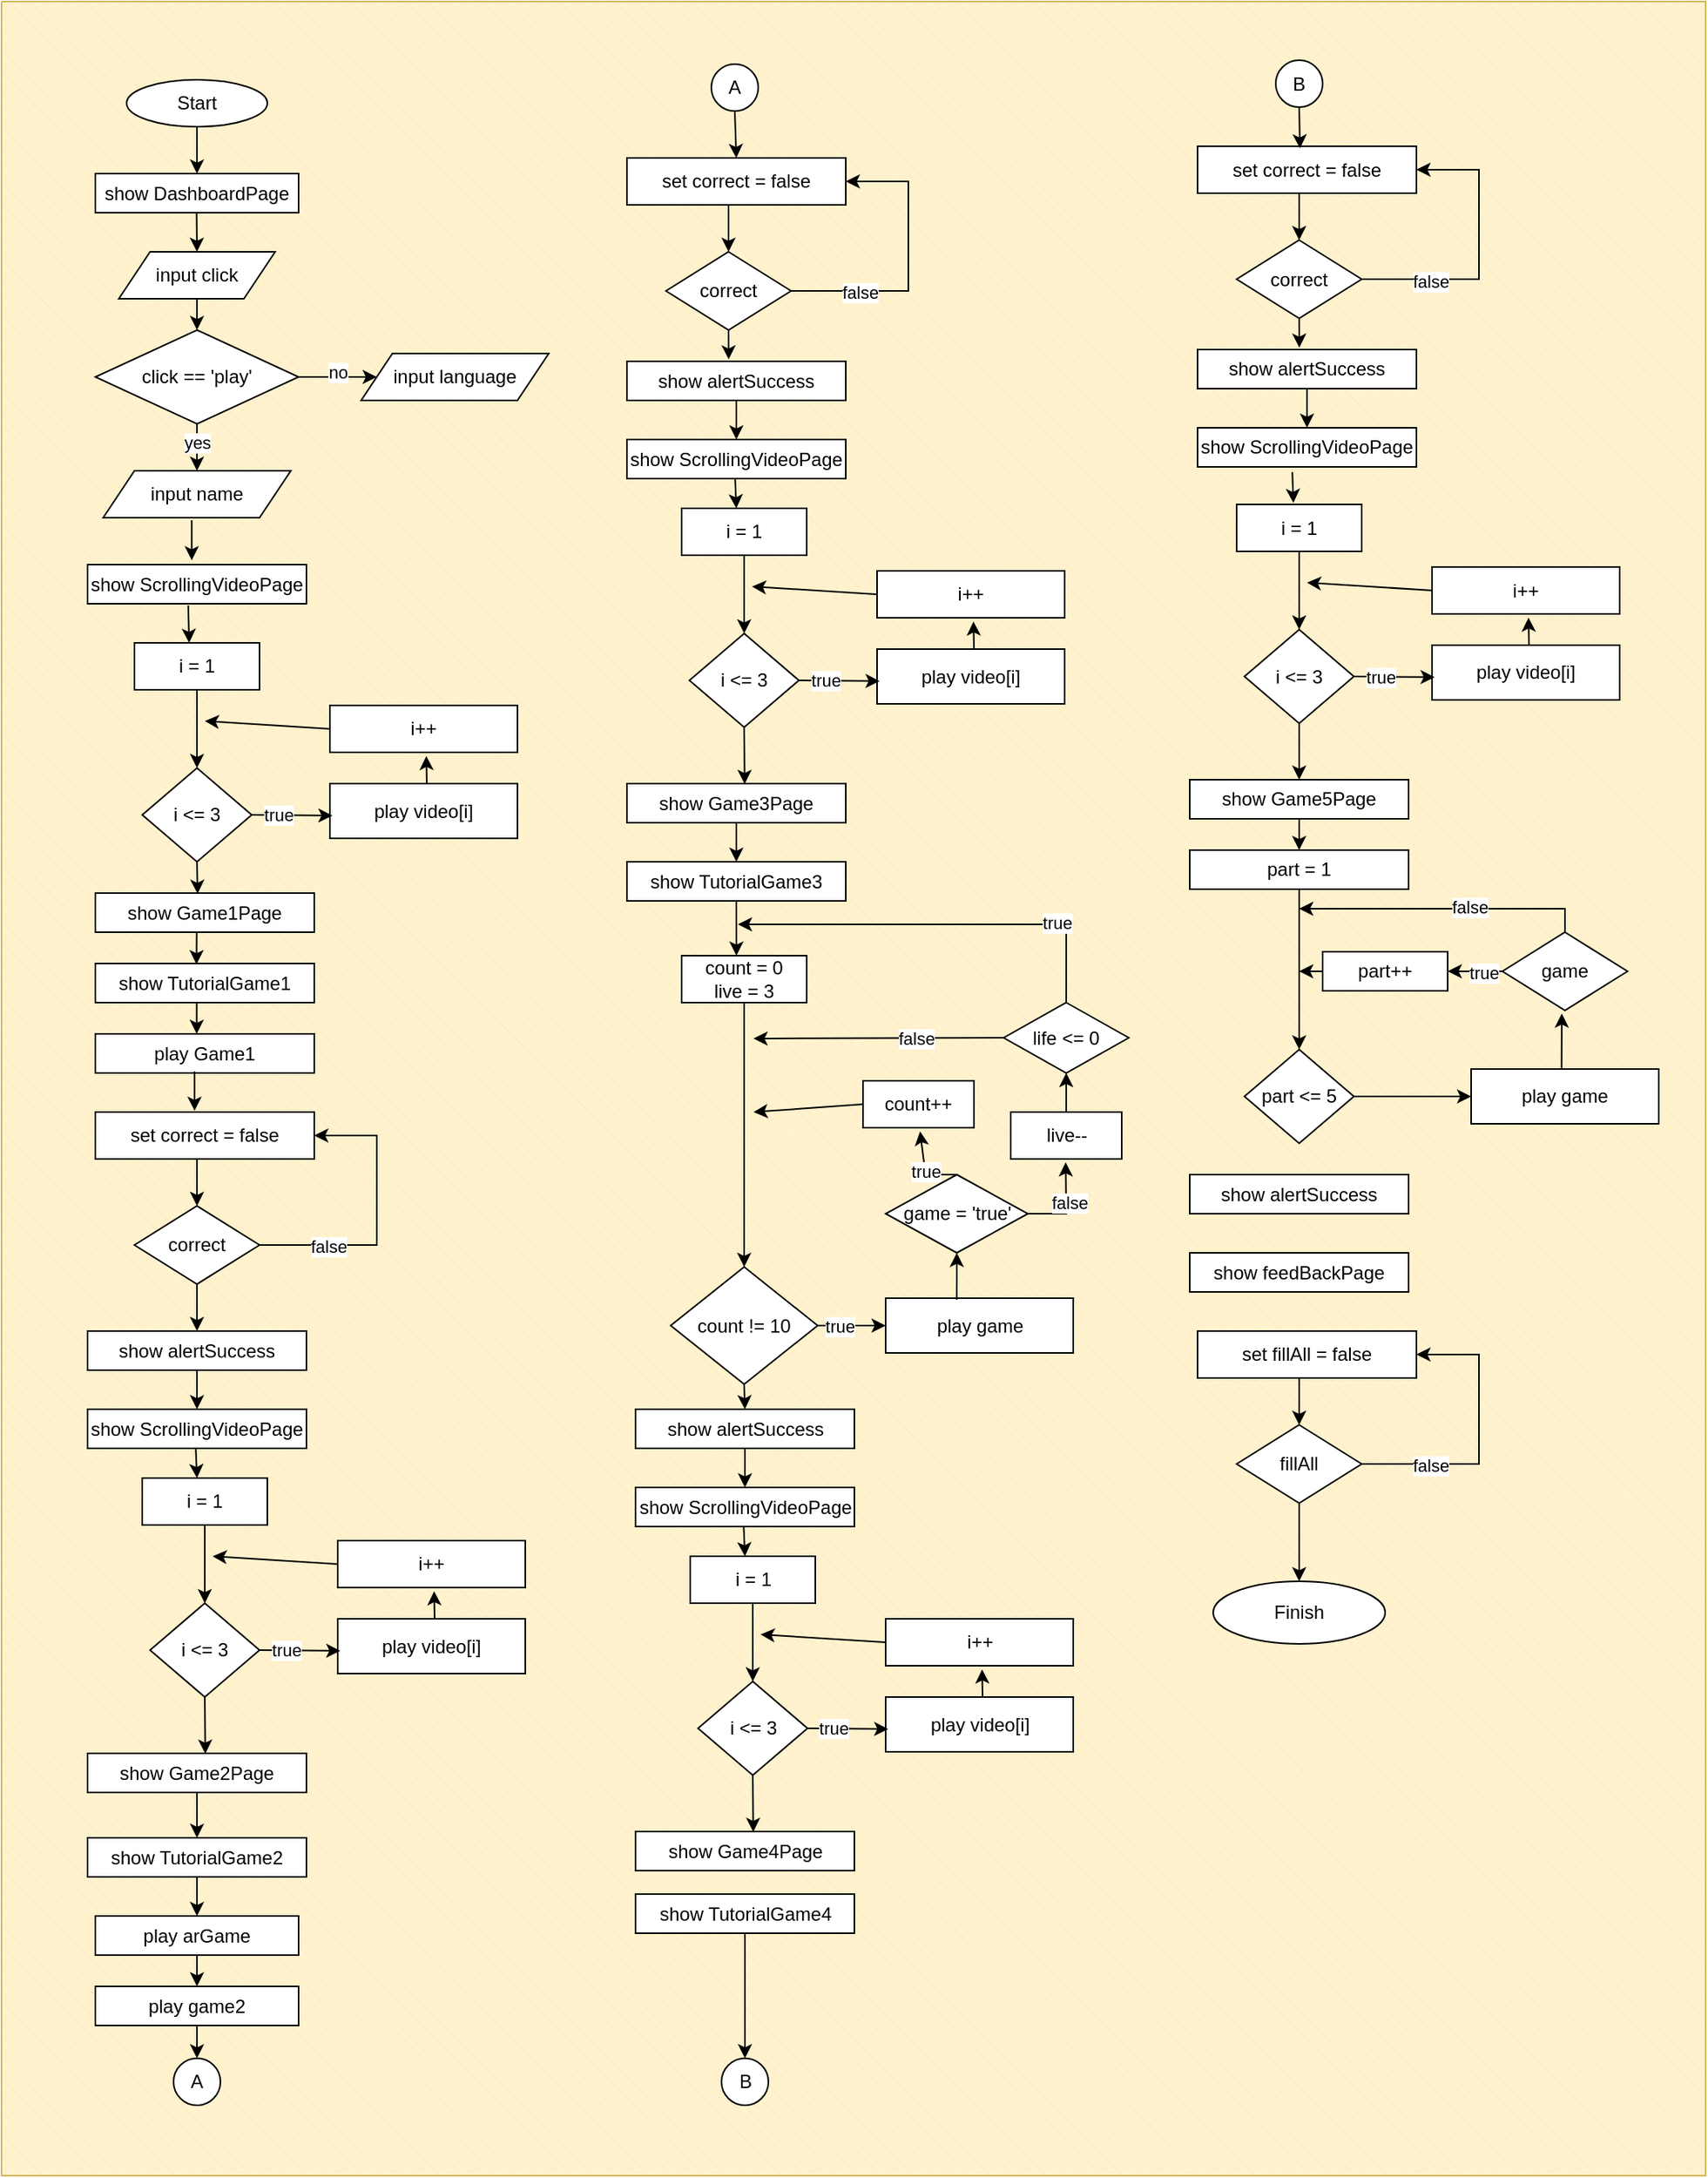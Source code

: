 <mxfile version="24.7.17">
  <diagram id="C5RBs43oDa-KdzZeNtuy" name="Page-1">
    <mxGraphModel dx="4347" dy="2945" grid="1" gridSize="10" guides="1" tooltips="1" connect="1" arrows="1" fold="1" page="1" pageScale="1" pageWidth="827" pageHeight="1169" math="0" shadow="0">
      <root>
        <mxCell id="WIyWlLk6GJQsqaUBKTNV-0" />
        <mxCell id="WIyWlLk6GJQsqaUBKTNV-1" parent="WIyWlLk6GJQsqaUBKTNV-0" />
        <mxCell id="rWsC0_CIM5RJbznl44IM-191" value="" style="verticalLabelPosition=bottom;verticalAlign=top;html=1;shape=mxgraph.basic.patternFillRect;fillStyle=diagRev;step=5;fillStrokeWidth=0.2;fillStrokeColor=#dddddd;fillColor=#fff2cc;strokeColor=#d6b656;textShadow=0;" vertex="1" parent="WIyWlLk6GJQsqaUBKTNV-1">
          <mxGeometry x="-40" y="-30" width="1090" height="1390" as="geometry" />
        </mxCell>
        <mxCell id="gjM9OTv9I8srfG1ua2sc-0" value="Start" style="ellipse;whiteSpace=wrap;html=1;" parent="WIyWlLk6GJQsqaUBKTNV-1" vertex="1">
          <mxGeometry x="40" y="20" width="90" height="30" as="geometry" />
        </mxCell>
        <mxCell id="gjM9OTv9I8srfG1ua2sc-1" value="input click" style="shape=parallelogram;perimeter=parallelogramPerimeter;whiteSpace=wrap;html=1;fixedSize=1;" parent="WIyWlLk6GJQsqaUBKTNV-1" vertex="1">
          <mxGeometry x="35" y="130" width="100" height="30" as="geometry" />
        </mxCell>
        <mxCell id="gjM9OTv9I8srfG1ua2sc-2" value="click == &#39;play&#39;" style="rhombus;whiteSpace=wrap;html=1;" parent="WIyWlLk6GJQsqaUBKTNV-1" vertex="1">
          <mxGeometry x="20" y="180" width="130" height="60" as="geometry" />
        </mxCell>
        <mxCell id="gjM9OTv9I8srfG1ua2sc-4" value="input language" style="shape=parallelogram;perimeter=parallelogramPerimeter;whiteSpace=wrap;html=1;fixedSize=1;" parent="WIyWlLk6GJQsqaUBKTNV-1" vertex="1">
          <mxGeometry x="190" y="195" width="120" height="30" as="geometry" />
        </mxCell>
        <mxCell id="gjM9OTv9I8srfG1ua2sc-5" value="input name" style="shape=parallelogram;perimeter=parallelogramPerimeter;whiteSpace=wrap;html=1;fixedSize=1;" parent="WIyWlLk6GJQsqaUBKTNV-1" vertex="1">
          <mxGeometry x="25" y="270" width="120" height="30" as="geometry" />
        </mxCell>
        <mxCell id="gjM9OTv9I8srfG1ua2sc-7" value="i = 1" style="rounded=0;whiteSpace=wrap;html=1;" parent="WIyWlLk6GJQsqaUBKTNV-1" vertex="1">
          <mxGeometry x="45" y="380" width="80" height="30" as="geometry" />
        </mxCell>
        <mxCell id="gjM9OTv9I8srfG1ua2sc-8" value="i &amp;lt;= 3" style="rhombus;whiteSpace=wrap;html=1;" parent="WIyWlLk6GJQsqaUBKTNV-1" vertex="1">
          <mxGeometry x="50" y="460" width="70" height="60" as="geometry" />
        </mxCell>
        <mxCell id="gjM9OTv9I8srfG1ua2sc-9" value="play video[i]" style="rounded=0;whiteSpace=wrap;html=1;" parent="WIyWlLk6GJQsqaUBKTNV-1" vertex="1">
          <mxGeometry x="170" y="470" width="120" height="35" as="geometry" />
        </mxCell>
        <mxCell id="gjM9OTv9I8srfG1ua2sc-10" value="i++" style="rounded=0;whiteSpace=wrap;html=1;" parent="WIyWlLk6GJQsqaUBKTNV-1" vertex="1">
          <mxGeometry x="170" y="420" width="120" height="30" as="geometry" />
        </mxCell>
        <mxCell id="rWsC0_CIM5RJbznl44IM-0" value="show DashboardPage" style="rounded=0;whiteSpace=wrap;html=1;" vertex="1" parent="WIyWlLk6GJQsqaUBKTNV-1">
          <mxGeometry x="20" y="80" width="130" height="25" as="geometry" />
        </mxCell>
        <mxCell id="rWsC0_CIM5RJbznl44IM-1" value="show ScrollingVideoPage" style="rounded=0;whiteSpace=wrap;html=1;" vertex="1" parent="WIyWlLk6GJQsqaUBKTNV-1">
          <mxGeometry x="15" y="330" width="140" height="25" as="geometry" />
        </mxCell>
        <mxCell id="rWsC0_CIM5RJbznl44IM-3" value="" style="endArrow=classic;html=1;rounded=0;exitX=0.5;exitY=1;exitDx=0;exitDy=0;entryX=0.5;entryY=0;entryDx=0;entryDy=0;" edge="1" parent="WIyWlLk6GJQsqaUBKTNV-1" source="gjM9OTv9I8srfG1ua2sc-0" target="rWsC0_CIM5RJbznl44IM-0">
          <mxGeometry width="50" height="50" relative="1" as="geometry">
            <mxPoint x="130" y="100" as="sourcePoint" />
            <mxPoint x="180" y="50" as="targetPoint" />
          </mxGeometry>
        </mxCell>
        <mxCell id="rWsC0_CIM5RJbznl44IM-7" value="" style="endArrow=classic;html=1;rounded=0;" edge="1" parent="WIyWlLk6GJQsqaUBKTNV-1">
          <mxGeometry width="50" height="50" relative="1" as="geometry">
            <mxPoint x="85" y="160" as="sourcePoint" />
            <mxPoint x="85" y="180" as="targetPoint" />
          </mxGeometry>
        </mxCell>
        <mxCell id="rWsC0_CIM5RJbznl44IM-9" value="" style="endArrow=classic;html=1;rounded=0;entryX=0.5;entryY=0;entryDx=0;entryDy=0;" edge="1" parent="WIyWlLk6GJQsqaUBKTNV-1" target="gjM9OTv9I8srfG1ua2sc-1">
          <mxGeometry width="50" height="50" relative="1" as="geometry">
            <mxPoint x="84.76" y="105" as="sourcePoint" />
            <mxPoint x="84.76" y="125" as="targetPoint" />
          </mxGeometry>
        </mxCell>
        <mxCell id="rWsC0_CIM5RJbznl44IM-10" value="" style="endArrow=classic;html=1;rounded=0;exitX=1;exitY=0.5;exitDx=0;exitDy=0;" edge="1" parent="WIyWlLk6GJQsqaUBKTNV-1" source="gjM9OTv9I8srfG1ua2sc-2" target="gjM9OTv9I8srfG1ua2sc-4">
          <mxGeometry width="50" height="50" relative="1" as="geometry">
            <mxPoint x="130" y="250" as="sourcePoint" />
            <mxPoint x="180" y="200" as="targetPoint" />
          </mxGeometry>
        </mxCell>
        <mxCell id="rWsC0_CIM5RJbznl44IM-11" value="no" style="edgeLabel;html=1;align=center;verticalAlign=middle;resizable=0;points=[];" vertex="1" connectable="0" parent="rWsC0_CIM5RJbznl44IM-10">
          <mxGeometry x="0.003" y="3" relative="1" as="geometry">
            <mxPoint as="offset" />
          </mxGeometry>
        </mxCell>
        <mxCell id="rWsC0_CIM5RJbznl44IM-12" value="" style="endArrow=classic;html=1;rounded=0;exitX=0.5;exitY=1;exitDx=0;exitDy=0;entryX=0.5;entryY=0;entryDx=0;entryDy=0;" edge="1" parent="WIyWlLk6GJQsqaUBKTNV-1" source="gjM9OTv9I8srfG1ua2sc-2" target="gjM9OTv9I8srfG1ua2sc-5">
          <mxGeometry width="50" height="50" relative="1" as="geometry">
            <mxPoint x="130" y="250" as="sourcePoint" />
            <mxPoint x="180" y="200" as="targetPoint" />
          </mxGeometry>
        </mxCell>
        <mxCell id="rWsC0_CIM5RJbznl44IM-13" value="yes" style="edgeLabel;html=1;align=center;verticalAlign=middle;resizable=0;points=[];" vertex="1" connectable="0" parent="rWsC0_CIM5RJbznl44IM-12">
          <mxGeometry x="-0.205" relative="1" as="geometry">
            <mxPoint as="offset" />
          </mxGeometry>
        </mxCell>
        <mxCell id="rWsC0_CIM5RJbznl44IM-14" value="" style="endArrow=classic;html=1;rounded=0;exitX=0.472;exitY=1.053;exitDx=0;exitDy=0;exitPerimeter=0;entryX=0.476;entryY=-0.112;entryDx=0;entryDy=0;entryPerimeter=0;" edge="1" parent="WIyWlLk6GJQsqaUBKTNV-1" source="gjM9OTv9I8srfG1ua2sc-5" target="rWsC0_CIM5RJbznl44IM-1">
          <mxGeometry width="50" height="50" relative="1" as="geometry">
            <mxPoint x="100" y="350" as="sourcePoint" />
            <mxPoint x="150" y="300" as="targetPoint" />
          </mxGeometry>
        </mxCell>
        <mxCell id="rWsC0_CIM5RJbznl44IM-15" value="" style="endArrow=classic;html=1;rounded=0;exitX=0.46;exitY=1.043;exitDx=0;exitDy=0;exitPerimeter=0;" edge="1" parent="WIyWlLk6GJQsqaUBKTNV-1" source="rWsC0_CIM5RJbznl44IM-1">
          <mxGeometry width="50" height="50" relative="1" as="geometry">
            <mxPoint x="90" y="470" as="sourcePoint" />
            <mxPoint x="80" y="380" as="targetPoint" />
          </mxGeometry>
        </mxCell>
        <mxCell id="rWsC0_CIM5RJbznl44IM-16" value="" style="endArrow=classic;html=1;rounded=0;exitX=0.5;exitY=1;exitDx=0;exitDy=0;entryX=0.5;entryY=0;entryDx=0;entryDy=0;" edge="1" parent="WIyWlLk6GJQsqaUBKTNV-1" source="gjM9OTv9I8srfG1ua2sc-7" target="gjM9OTv9I8srfG1ua2sc-8">
          <mxGeometry width="50" height="50" relative="1" as="geometry">
            <mxPoint x="150" y="460" as="sourcePoint" />
            <mxPoint x="200" y="410" as="targetPoint" />
          </mxGeometry>
        </mxCell>
        <mxCell id="rWsC0_CIM5RJbznl44IM-17" value="" style="endArrow=classic;html=1;rounded=0;exitX=1;exitY=0.5;exitDx=0;exitDy=0;entryX=0.014;entryY=0.584;entryDx=0;entryDy=0;entryPerimeter=0;" edge="1" parent="WIyWlLk6GJQsqaUBKTNV-1" source="gjM9OTv9I8srfG1ua2sc-8" target="gjM9OTv9I8srfG1ua2sc-9">
          <mxGeometry width="50" height="50" relative="1" as="geometry">
            <mxPoint x="150" y="460" as="sourcePoint" />
            <mxPoint x="200" y="410" as="targetPoint" />
          </mxGeometry>
        </mxCell>
        <mxCell id="rWsC0_CIM5RJbznl44IM-18" value="true" style="edgeLabel;html=1;align=center;verticalAlign=middle;resizable=0;points=[];" vertex="1" connectable="0" parent="rWsC0_CIM5RJbznl44IM-17">
          <mxGeometry x="-0.369" relative="1" as="geometry">
            <mxPoint as="offset" />
          </mxGeometry>
        </mxCell>
        <mxCell id="rWsC0_CIM5RJbznl44IM-19" value="" style="endArrow=classic;html=1;rounded=0;entryX=0.514;entryY=1.078;entryDx=0;entryDy=0;entryPerimeter=0;" edge="1" parent="WIyWlLk6GJQsqaUBKTNV-1" target="gjM9OTv9I8srfG1ua2sc-10">
          <mxGeometry width="50" height="50" relative="1" as="geometry">
            <mxPoint x="232" y="470" as="sourcePoint" />
            <mxPoint x="160" y="420" as="targetPoint" />
          </mxGeometry>
        </mxCell>
        <mxCell id="rWsC0_CIM5RJbznl44IM-20" value="" style="endArrow=classic;html=1;rounded=0;exitX=0;exitY=0.5;exitDx=0;exitDy=0;" edge="1" parent="WIyWlLk6GJQsqaUBKTNV-1" source="gjM9OTv9I8srfG1ua2sc-10">
          <mxGeometry width="50" height="50" relative="1" as="geometry">
            <mxPoint x="150" y="480" as="sourcePoint" />
            <mxPoint x="90" y="430" as="targetPoint" />
          </mxGeometry>
        </mxCell>
        <mxCell id="rWsC0_CIM5RJbznl44IM-22" value="show Game1Page" style="rounded=0;whiteSpace=wrap;html=1;" vertex="1" parent="WIyWlLk6GJQsqaUBKTNV-1">
          <mxGeometry x="20" y="540" width="140" height="25" as="geometry" />
        </mxCell>
        <mxCell id="rWsC0_CIM5RJbznl44IM-23" value="show TutorialGame1" style="rounded=0;whiteSpace=wrap;html=1;" vertex="1" parent="WIyWlLk6GJQsqaUBKTNV-1">
          <mxGeometry x="20" y="585" width="140" height="25" as="geometry" />
        </mxCell>
        <mxCell id="rWsC0_CIM5RJbznl44IM-24" value="" style="endArrow=classic;html=1;rounded=0;exitX=0.5;exitY=1;exitDx=0;exitDy=0;entryX=0.467;entryY=0.018;entryDx=0;entryDy=0;entryPerimeter=0;" edge="1" parent="WIyWlLk6GJQsqaUBKTNV-1" source="gjM9OTv9I8srfG1ua2sc-8" target="rWsC0_CIM5RJbznl44IM-22">
          <mxGeometry width="50" height="50" relative="1" as="geometry">
            <mxPoint x="30" y="620" as="sourcePoint" />
            <mxPoint x="80" y="570" as="targetPoint" />
          </mxGeometry>
        </mxCell>
        <mxCell id="rWsC0_CIM5RJbznl44IM-25" value="" style="endArrow=classic;html=1;rounded=0;entryX=0.462;entryY=0.019;entryDx=0;entryDy=0;entryPerimeter=0;exitX=0.463;exitY=1.017;exitDx=0;exitDy=0;exitPerimeter=0;" edge="1" parent="WIyWlLk6GJQsqaUBKTNV-1" source="rWsC0_CIM5RJbznl44IM-22" target="rWsC0_CIM5RJbznl44IM-23">
          <mxGeometry width="50" height="50" relative="1" as="geometry">
            <mxPoint x="90" y="570" as="sourcePoint" />
            <mxPoint x="95" y="550" as="targetPoint" />
          </mxGeometry>
        </mxCell>
        <mxCell id="rWsC0_CIM5RJbznl44IM-27" value="play Game1" style="rounded=0;whiteSpace=wrap;html=1;" vertex="1" parent="WIyWlLk6GJQsqaUBKTNV-1">
          <mxGeometry x="20" y="630" width="140" height="25" as="geometry" />
        </mxCell>
        <mxCell id="rWsC0_CIM5RJbznl44IM-28" value="" style="endArrow=classic;html=1;rounded=0;entryX=0.462;entryY=0.019;entryDx=0;entryDy=0;entryPerimeter=0;exitX=0.463;exitY=1.017;exitDx=0;exitDy=0;exitPerimeter=0;" edge="1" parent="WIyWlLk6GJQsqaUBKTNV-1">
          <mxGeometry width="50" height="50" relative="1" as="geometry">
            <mxPoint x="84.82" y="610" as="sourcePoint" />
            <mxPoint x="84.82" y="630" as="targetPoint" />
          </mxGeometry>
        </mxCell>
        <mxCell id="rWsC0_CIM5RJbznl44IM-29" value="set correct = false" style="rounded=0;whiteSpace=wrap;html=1;" vertex="1" parent="WIyWlLk6GJQsqaUBKTNV-1">
          <mxGeometry x="20" y="680" width="140" height="30" as="geometry" />
        </mxCell>
        <mxCell id="rWsC0_CIM5RJbznl44IM-30" value="correct" style="rhombus;whiteSpace=wrap;html=1;" vertex="1" parent="WIyWlLk6GJQsqaUBKTNV-1">
          <mxGeometry x="45" y="740" width="80" height="50" as="geometry" />
        </mxCell>
        <mxCell id="rWsC0_CIM5RJbznl44IM-31" value="" style="endArrow=classic;html=1;rounded=0;entryX=0.5;entryY=0;entryDx=0;entryDy=0;" edge="1" parent="WIyWlLk6GJQsqaUBKTNV-1" target="rWsC0_CIM5RJbznl44IM-30">
          <mxGeometry width="50" height="50" relative="1" as="geometry">
            <mxPoint x="85" y="710" as="sourcePoint" />
            <mxPoint x="190" y="740" as="targetPoint" />
          </mxGeometry>
        </mxCell>
        <mxCell id="rWsC0_CIM5RJbznl44IM-32" value="" style="endArrow=classic;html=1;rounded=0;exitX=0.453;exitY=0.962;exitDx=0;exitDy=0;exitPerimeter=0;entryX=0.453;entryY=-0.027;entryDx=0;entryDy=0;entryPerimeter=0;" edge="1" parent="WIyWlLk6GJQsqaUBKTNV-1" source="rWsC0_CIM5RJbznl44IM-27" target="rWsC0_CIM5RJbznl44IM-29">
          <mxGeometry width="50" height="50" relative="1" as="geometry">
            <mxPoint x="140" y="740" as="sourcePoint" />
            <mxPoint x="190" y="690" as="targetPoint" />
          </mxGeometry>
        </mxCell>
        <mxCell id="rWsC0_CIM5RJbznl44IM-33" value="" style="endArrow=classic;html=1;rounded=0;exitX=1;exitY=0.5;exitDx=0;exitDy=0;" edge="1" parent="WIyWlLk6GJQsqaUBKTNV-1" source="rWsC0_CIM5RJbznl44IM-30">
          <mxGeometry width="50" height="50" relative="1" as="geometry">
            <mxPoint x="140" y="790" as="sourcePoint" />
            <mxPoint x="160" y="695" as="targetPoint" />
            <Array as="points">
              <mxPoint x="200" y="765" />
              <mxPoint x="200" y="695" />
            </Array>
          </mxGeometry>
        </mxCell>
        <mxCell id="rWsC0_CIM5RJbznl44IM-34" value="false" style="edgeLabel;html=1;align=center;verticalAlign=middle;resizable=0;points=[];" vertex="1" connectable="0" parent="rWsC0_CIM5RJbznl44IM-33">
          <mxGeometry x="-0.53" y="-1" relative="1" as="geometry">
            <mxPoint as="offset" />
          </mxGeometry>
        </mxCell>
        <mxCell id="rWsC0_CIM5RJbznl44IM-35" value="show alertSuccess" style="rounded=0;whiteSpace=wrap;html=1;" vertex="1" parent="WIyWlLk6GJQsqaUBKTNV-1">
          <mxGeometry x="15" y="820" width="140" height="25" as="geometry" />
        </mxCell>
        <mxCell id="rWsC0_CIM5RJbznl44IM-36" value="" style="endArrow=classic;html=1;rounded=0;exitX=0.5;exitY=1;exitDx=0;exitDy=0;entryX=0.5;entryY=0;entryDx=0;entryDy=0;" edge="1" parent="WIyWlLk6GJQsqaUBKTNV-1" source="rWsC0_CIM5RJbznl44IM-30" target="rWsC0_CIM5RJbznl44IM-35">
          <mxGeometry width="50" height="50" relative="1" as="geometry">
            <mxPoint x="140" y="840" as="sourcePoint" />
            <mxPoint x="190" y="790" as="targetPoint" />
          </mxGeometry>
        </mxCell>
        <mxCell id="rWsC0_CIM5RJbznl44IM-44" value="i = 1" style="rounded=0;whiteSpace=wrap;html=1;" vertex="1" parent="WIyWlLk6GJQsqaUBKTNV-1">
          <mxGeometry x="50" y="914" width="80" height="30" as="geometry" />
        </mxCell>
        <mxCell id="rWsC0_CIM5RJbznl44IM-45" value="i &amp;lt;= 3" style="rhombus;whiteSpace=wrap;html=1;" vertex="1" parent="WIyWlLk6GJQsqaUBKTNV-1">
          <mxGeometry x="55" y="994" width="70" height="60" as="geometry" />
        </mxCell>
        <mxCell id="rWsC0_CIM5RJbznl44IM-46" value="play video[i]" style="rounded=0;whiteSpace=wrap;html=1;" vertex="1" parent="WIyWlLk6GJQsqaUBKTNV-1">
          <mxGeometry x="175" y="1004" width="120" height="35" as="geometry" />
        </mxCell>
        <mxCell id="rWsC0_CIM5RJbznl44IM-47" value="i++" style="rounded=0;whiteSpace=wrap;html=1;" vertex="1" parent="WIyWlLk6GJQsqaUBKTNV-1">
          <mxGeometry x="175" y="954" width="120" height="30" as="geometry" />
        </mxCell>
        <mxCell id="rWsC0_CIM5RJbznl44IM-48" value="" style="endArrow=classic;html=1;rounded=0;exitX=0.46;exitY=1.043;exitDx=0;exitDy=0;exitPerimeter=0;" edge="1" parent="WIyWlLk6GJQsqaUBKTNV-1">
          <mxGeometry width="50" height="50" relative="1" as="geometry">
            <mxPoint x="84" y="890" as="sourcePoint" />
            <mxPoint x="85" y="914" as="targetPoint" />
          </mxGeometry>
        </mxCell>
        <mxCell id="rWsC0_CIM5RJbznl44IM-49" value="" style="endArrow=classic;html=1;rounded=0;exitX=0.5;exitY=1;exitDx=0;exitDy=0;entryX=0.5;entryY=0;entryDx=0;entryDy=0;" edge="1" parent="WIyWlLk6GJQsqaUBKTNV-1" source="rWsC0_CIM5RJbznl44IM-44" target="rWsC0_CIM5RJbznl44IM-45">
          <mxGeometry width="50" height="50" relative="1" as="geometry">
            <mxPoint x="155" y="994" as="sourcePoint" />
            <mxPoint x="205" y="944" as="targetPoint" />
          </mxGeometry>
        </mxCell>
        <mxCell id="rWsC0_CIM5RJbznl44IM-50" value="" style="endArrow=classic;html=1;rounded=0;exitX=1;exitY=0.5;exitDx=0;exitDy=0;entryX=0.014;entryY=0.584;entryDx=0;entryDy=0;entryPerimeter=0;" edge="1" parent="WIyWlLk6GJQsqaUBKTNV-1" source="rWsC0_CIM5RJbznl44IM-45" target="rWsC0_CIM5RJbznl44IM-46">
          <mxGeometry width="50" height="50" relative="1" as="geometry">
            <mxPoint x="155" y="994" as="sourcePoint" />
            <mxPoint x="205" y="944" as="targetPoint" />
          </mxGeometry>
        </mxCell>
        <mxCell id="rWsC0_CIM5RJbznl44IM-51" value="true" style="edgeLabel;html=1;align=center;verticalAlign=middle;resizable=0;points=[];" vertex="1" connectable="0" parent="rWsC0_CIM5RJbznl44IM-50">
          <mxGeometry x="-0.369" relative="1" as="geometry">
            <mxPoint as="offset" />
          </mxGeometry>
        </mxCell>
        <mxCell id="rWsC0_CIM5RJbznl44IM-52" value="" style="endArrow=classic;html=1;rounded=0;entryX=0.514;entryY=1.078;entryDx=0;entryDy=0;entryPerimeter=0;" edge="1" parent="WIyWlLk6GJQsqaUBKTNV-1" target="rWsC0_CIM5RJbznl44IM-47">
          <mxGeometry width="50" height="50" relative="1" as="geometry">
            <mxPoint x="237" y="1004" as="sourcePoint" />
            <mxPoint x="165" y="954" as="targetPoint" />
          </mxGeometry>
        </mxCell>
        <mxCell id="rWsC0_CIM5RJbznl44IM-53" value="" style="endArrow=classic;html=1;rounded=0;exitX=0;exitY=0.5;exitDx=0;exitDy=0;" edge="1" parent="WIyWlLk6GJQsqaUBKTNV-1" source="rWsC0_CIM5RJbznl44IM-47">
          <mxGeometry width="50" height="50" relative="1" as="geometry">
            <mxPoint x="155" y="1014" as="sourcePoint" />
            <mxPoint x="95" y="964" as="targetPoint" />
          </mxGeometry>
        </mxCell>
        <mxCell id="rWsC0_CIM5RJbznl44IM-54" value="show ScrollingVideoPage" style="rounded=0;whiteSpace=wrap;html=1;" vertex="1" parent="WIyWlLk6GJQsqaUBKTNV-1">
          <mxGeometry x="15" y="870" width="140" height="25" as="geometry" />
        </mxCell>
        <mxCell id="rWsC0_CIM5RJbznl44IM-55" value="" style="endArrow=classic;html=1;rounded=0;exitX=0.5;exitY=1;exitDx=0;exitDy=0;entryX=0.5;entryY=0;entryDx=0;entryDy=0;" edge="1" parent="WIyWlLk6GJQsqaUBKTNV-1" source="rWsC0_CIM5RJbznl44IM-35" target="rWsC0_CIM5RJbznl44IM-54">
          <mxGeometry width="50" height="50" relative="1" as="geometry">
            <mxPoint x="80" y="910" as="sourcePoint" />
            <mxPoint x="130" y="860" as="targetPoint" />
          </mxGeometry>
        </mxCell>
        <mxCell id="rWsC0_CIM5RJbznl44IM-56" value="show Game2Page" style="rounded=0;whiteSpace=wrap;html=1;" vertex="1" parent="WIyWlLk6GJQsqaUBKTNV-1">
          <mxGeometry x="15" y="1090" width="140" height="25" as="geometry" />
        </mxCell>
        <mxCell id="rWsC0_CIM5RJbznl44IM-57" value="A" style="ellipse;whiteSpace=wrap;html=1;aspect=fixed;" vertex="1" parent="WIyWlLk6GJQsqaUBKTNV-1">
          <mxGeometry x="70" y="1285" width="30" height="30" as="geometry" />
        </mxCell>
        <mxCell id="rWsC0_CIM5RJbznl44IM-58" value="" style="endArrow=classic;html=1;rounded=0;exitX=0.5;exitY=1;exitDx=0;exitDy=0;entryX=0.538;entryY=0.009;entryDx=0;entryDy=0;entryPerimeter=0;" edge="1" parent="WIyWlLk6GJQsqaUBKTNV-1" source="rWsC0_CIM5RJbznl44IM-45" target="rWsC0_CIM5RJbznl44IM-56">
          <mxGeometry width="50" height="50" relative="1" as="geometry">
            <mxPoint x="170" y="1100" as="sourcePoint" />
            <mxPoint x="220" y="1050" as="targetPoint" />
          </mxGeometry>
        </mxCell>
        <mxCell id="rWsC0_CIM5RJbznl44IM-62" value="A" style="ellipse;whiteSpace=wrap;html=1;aspect=fixed;" vertex="1" parent="WIyWlLk6GJQsqaUBKTNV-1">
          <mxGeometry x="414" y="10" width="30" height="30" as="geometry" />
        </mxCell>
        <mxCell id="rWsC0_CIM5RJbznl44IM-66" value="set correct = false" style="rounded=0;whiteSpace=wrap;html=1;" vertex="1" parent="WIyWlLk6GJQsqaUBKTNV-1">
          <mxGeometry x="360" y="70" width="140" height="30" as="geometry" />
        </mxCell>
        <mxCell id="rWsC0_CIM5RJbznl44IM-67" value="correct" style="rhombus;whiteSpace=wrap;html=1;" vertex="1" parent="WIyWlLk6GJQsqaUBKTNV-1">
          <mxGeometry x="385" y="130" width="80" height="50" as="geometry" />
        </mxCell>
        <mxCell id="rWsC0_CIM5RJbznl44IM-68" value="" style="endArrow=classic;html=1;rounded=0;entryX=0.5;entryY=0;entryDx=0;entryDy=0;" edge="1" parent="WIyWlLk6GJQsqaUBKTNV-1" target="rWsC0_CIM5RJbznl44IM-67">
          <mxGeometry width="50" height="50" relative="1" as="geometry">
            <mxPoint x="425" y="100" as="sourcePoint" />
            <mxPoint x="530" y="130" as="targetPoint" />
          </mxGeometry>
        </mxCell>
        <mxCell id="rWsC0_CIM5RJbznl44IM-69" value="" style="endArrow=classic;html=1;rounded=0;exitX=1;exitY=0.5;exitDx=0;exitDy=0;" edge="1" parent="WIyWlLk6GJQsqaUBKTNV-1" source="rWsC0_CIM5RJbznl44IM-67">
          <mxGeometry width="50" height="50" relative="1" as="geometry">
            <mxPoint x="480" y="180" as="sourcePoint" />
            <mxPoint x="500" y="85" as="targetPoint" />
            <Array as="points">
              <mxPoint x="540" y="155" />
              <mxPoint x="540" y="85" />
            </Array>
          </mxGeometry>
        </mxCell>
        <mxCell id="rWsC0_CIM5RJbznl44IM-70" value="false" style="edgeLabel;html=1;align=center;verticalAlign=middle;resizable=0;points=[];" vertex="1" connectable="0" parent="rWsC0_CIM5RJbznl44IM-69">
          <mxGeometry x="-0.53" y="-1" relative="1" as="geometry">
            <mxPoint as="offset" />
          </mxGeometry>
        </mxCell>
        <mxCell id="rWsC0_CIM5RJbznl44IM-71" value="" style="endArrow=classic;html=1;rounded=0;exitX=0.5;exitY=1;exitDx=0;exitDy=0;entryX=0.507;entryY=0;entryDx=0;entryDy=0;entryPerimeter=0;" edge="1" parent="WIyWlLk6GJQsqaUBKTNV-1" source="rWsC0_CIM5RJbznl44IM-62">
          <mxGeometry width="50" height="50" relative="1" as="geometry">
            <mxPoint x="420" y="60" as="sourcePoint" />
            <mxPoint x="429.98" y="70" as="targetPoint" />
          </mxGeometry>
        </mxCell>
        <mxCell id="rWsC0_CIM5RJbznl44IM-75" value="show alertSuccess" style="rounded=0;whiteSpace=wrap;html=1;" vertex="1" parent="WIyWlLk6GJQsqaUBKTNV-1">
          <mxGeometry x="360" y="200" width="140" height="25" as="geometry" />
        </mxCell>
        <mxCell id="rWsC0_CIM5RJbznl44IM-76" value="i = 1" style="rounded=0;whiteSpace=wrap;html=1;" vertex="1" parent="WIyWlLk6GJQsqaUBKTNV-1">
          <mxGeometry x="395" y="294" width="80" height="30" as="geometry" />
        </mxCell>
        <mxCell id="rWsC0_CIM5RJbznl44IM-77" value="i &amp;lt;= 3" style="rhombus;whiteSpace=wrap;html=1;" vertex="1" parent="WIyWlLk6GJQsqaUBKTNV-1">
          <mxGeometry x="400" y="374" width="70" height="60" as="geometry" />
        </mxCell>
        <mxCell id="rWsC0_CIM5RJbznl44IM-78" value="play video[i]" style="rounded=0;whiteSpace=wrap;html=1;" vertex="1" parent="WIyWlLk6GJQsqaUBKTNV-1">
          <mxGeometry x="520" y="384" width="120" height="35" as="geometry" />
        </mxCell>
        <mxCell id="rWsC0_CIM5RJbznl44IM-79" value="i++" style="rounded=0;whiteSpace=wrap;html=1;" vertex="1" parent="WIyWlLk6GJQsqaUBKTNV-1">
          <mxGeometry x="520" y="334" width="120" height="30" as="geometry" />
        </mxCell>
        <mxCell id="rWsC0_CIM5RJbznl44IM-80" value="" style="endArrow=classic;html=1;rounded=0;exitX=0.46;exitY=1.043;exitDx=0;exitDy=0;exitPerimeter=0;" edge="1" parent="WIyWlLk6GJQsqaUBKTNV-1">
          <mxGeometry width="50" height="50" relative="1" as="geometry">
            <mxPoint x="429" y="270" as="sourcePoint" />
            <mxPoint x="430" y="294" as="targetPoint" />
          </mxGeometry>
        </mxCell>
        <mxCell id="rWsC0_CIM5RJbznl44IM-81" value="" style="endArrow=classic;html=1;rounded=0;exitX=0.5;exitY=1;exitDx=0;exitDy=0;entryX=0.5;entryY=0;entryDx=0;entryDy=0;" edge="1" parent="WIyWlLk6GJQsqaUBKTNV-1" source="rWsC0_CIM5RJbznl44IM-76" target="rWsC0_CIM5RJbznl44IM-77">
          <mxGeometry width="50" height="50" relative="1" as="geometry">
            <mxPoint x="500" y="374" as="sourcePoint" />
            <mxPoint x="550" y="324" as="targetPoint" />
          </mxGeometry>
        </mxCell>
        <mxCell id="rWsC0_CIM5RJbznl44IM-82" value="" style="endArrow=classic;html=1;rounded=0;exitX=1;exitY=0.5;exitDx=0;exitDy=0;entryX=0.014;entryY=0.584;entryDx=0;entryDy=0;entryPerimeter=0;" edge="1" parent="WIyWlLk6GJQsqaUBKTNV-1" source="rWsC0_CIM5RJbznl44IM-77" target="rWsC0_CIM5RJbznl44IM-78">
          <mxGeometry width="50" height="50" relative="1" as="geometry">
            <mxPoint x="500" y="374" as="sourcePoint" />
            <mxPoint x="550" y="324" as="targetPoint" />
          </mxGeometry>
        </mxCell>
        <mxCell id="rWsC0_CIM5RJbznl44IM-83" value="true" style="edgeLabel;html=1;align=center;verticalAlign=middle;resizable=0;points=[];" vertex="1" connectable="0" parent="rWsC0_CIM5RJbznl44IM-82">
          <mxGeometry x="-0.369" relative="1" as="geometry">
            <mxPoint as="offset" />
          </mxGeometry>
        </mxCell>
        <mxCell id="rWsC0_CIM5RJbznl44IM-84" value="" style="endArrow=classic;html=1;rounded=0;entryX=0.514;entryY=1.078;entryDx=0;entryDy=0;entryPerimeter=0;" edge="1" parent="WIyWlLk6GJQsqaUBKTNV-1" target="rWsC0_CIM5RJbznl44IM-79">
          <mxGeometry width="50" height="50" relative="1" as="geometry">
            <mxPoint x="582" y="384" as="sourcePoint" />
            <mxPoint x="510" y="334" as="targetPoint" />
          </mxGeometry>
        </mxCell>
        <mxCell id="rWsC0_CIM5RJbznl44IM-85" value="" style="endArrow=classic;html=1;rounded=0;exitX=0;exitY=0.5;exitDx=0;exitDy=0;" edge="1" parent="WIyWlLk6GJQsqaUBKTNV-1" source="rWsC0_CIM5RJbznl44IM-79">
          <mxGeometry width="50" height="50" relative="1" as="geometry">
            <mxPoint x="500" y="394" as="sourcePoint" />
            <mxPoint x="440" y="344" as="targetPoint" />
          </mxGeometry>
        </mxCell>
        <mxCell id="rWsC0_CIM5RJbznl44IM-86" value="show ScrollingVideoPage" style="rounded=0;whiteSpace=wrap;html=1;" vertex="1" parent="WIyWlLk6GJQsqaUBKTNV-1">
          <mxGeometry x="360" y="250" width="140" height="25" as="geometry" />
        </mxCell>
        <mxCell id="rWsC0_CIM5RJbznl44IM-87" value="" style="endArrow=classic;html=1;rounded=0;exitX=0.5;exitY=1;exitDx=0;exitDy=0;entryX=0.5;entryY=0;entryDx=0;entryDy=0;" edge="1" parent="WIyWlLk6GJQsqaUBKTNV-1" source="rWsC0_CIM5RJbznl44IM-75" target="rWsC0_CIM5RJbznl44IM-86">
          <mxGeometry width="50" height="50" relative="1" as="geometry">
            <mxPoint x="425" y="290" as="sourcePoint" />
            <mxPoint x="475" y="240" as="targetPoint" />
          </mxGeometry>
        </mxCell>
        <mxCell id="rWsC0_CIM5RJbznl44IM-88" value="show Game3Page" style="rounded=0;whiteSpace=wrap;html=1;" vertex="1" parent="WIyWlLk6GJQsqaUBKTNV-1">
          <mxGeometry x="360" y="470" width="140" height="25" as="geometry" />
        </mxCell>
        <mxCell id="rWsC0_CIM5RJbznl44IM-89" value="" style="endArrow=classic;html=1;rounded=0;exitX=0.5;exitY=1;exitDx=0;exitDy=0;entryX=0.538;entryY=0.009;entryDx=0;entryDy=0;entryPerimeter=0;" edge="1" parent="WIyWlLk6GJQsqaUBKTNV-1" source="rWsC0_CIM5RJbznl44IM-77" target="rWsC0_CIM5RJbznl44IM-88">
          <mxGeometry width="50" height="50" relative="1" as="geometry">
            <mxPoint x="515" y="480" as="sourcePoint" />
            <mxPoint x="565" y="430" as="targetPoint" />
          </mxGeometry>
        </mxCell>
        <mxCell id="rWsC0_CIM5RJbznl44IM-90" value="" style="endArrow=classic;html=1;rounded=0;entryX=0.465;entryY=-0.048;entryDx=0;entryDy=0;entryPerimeter=0;exitX=0.5;exitY=1;exitDx=0;exitDy=0;" edge="1" parent="WIyWlLk6GJQsqaUBKTNV-1" source="rWsC0_CIM5RJbznl44IM-67" target="rWsC0_CIM5RJbznl44IM-75">
          <mxGeometry width="50" height="50" relative="1" as="geometry">
            <mxPoint x="381" y="210" as="sourcePoint" />
            <mxPoint x="431" y="160" as="targetPoint" />
          </mxGeometry>
        </mxCell>
        <mxCell id="rWsC0_CIM5RJbznl44IM-91" value="show TutorialGame3" style="rounded=0;whiteSpace=wrap;html=1;" vertex="1" parent="WIyWlLk6GJQsqaUBKTNV-1">
          <mxGeometry x="360" y="520" width="140" height="25" as="geometry" />
        </mxCell>
        <mxCell id="rWsC0_CIM5RJbznl44IM-93" value="count = 0&lt;div&gt;live = 3&lt;/div&gt;" style="rounded=0;whiteSpace=wrap;html=1;" vertex="1" parent="WIyWlLk6GJQsqaUBKTNV-1">
          <mxGeometry x="395" y="580" width="80" height="30" as="geometry" />
        </mxCell>
        <mxCell id="rWsC0_CIM5RJbznl44IM-94" value="count != 10" style="rhombus;whiteSpace=wrap;html=1;" vertex="1" parent="WIyWlLk6GJQsqaUBKTNV-1">
          <mxGeometry x="388" y="779" width="94" height="75" as="geometry" />
        </mxCell>
        <mxCell id="rWsC0_CIM5RJbznl44IM-95" value="play game" style="rounded=0;whiteSpace=wrap;html=1;" vertex="1" parent="WIyWlLk6GJQsqaUBKTNV-1">
          <mxGeometry x="525.5" y="799" width="120" height="35" as="geometry" />
        </mxCell>
        <mxCell id="rWsC0_CIM5RJbznl44IM-96" value="count++" style="rounded=0;whiteSpace=wrap;html=1;" vertex="1" parent="WIyWlLk6GJQsqaUBKTNV-1">
          <mxGeometry x="511" y="660" width="71" height="30" as="geometry" />
        </mxCell>
        <mxCell id="rWsC0_CIM5RJbznl44IM-97" value="" style="endArrow=classic;html=1;rounded=0;exitX=0.5;exitY=1;exitDx=0;exitDy=0;entryX=0.5;entryY=0;entryDx=0;entryDy=0;" edge="1" parent="WIyWlLk6GJQsqaUBKTNV-1" source="rWsC0_CIM5RJbznl44IM-93" target="rWsC0_CIM5RJbznl44IM-94">
          <mxGeometry width="50" height="50" relative="1" as="geometry">
            <mxPoint x="500" y="640" as="sourcePoint" />
            <mxPoint x="550" y="590" as="targetPoint" />
          </mxGeometry>
        </mxCell>
        <mxCell id="rWsC0_CIM5RJbznl44IM-98" value="" style="endArrow=classic;html=1;rounded=0;exitX=1;exitY=0.5;exitDx=0;exitDy=0;entryX=0;entryY=0.5;entryDx=0;entryDy=0;" edge="1" parent="WIyWlLk6GJQsqaUBKTNV-1" source="rWsC0_CIM5RJbznl44IM-94" target="rWsC0_CIM5RJbznl44IM-95">
          <mxGeometry width="50" height="50" relative="1" as="geometry">
            <mxPoint x="500" y="640" as="sourcePoint" />
            <mxPoint x="550" y="590" as="targetPoint" />
          </mxGeometry>
        </mxCell>
        <mxCell id="rWsC0_CIM5RJbznl44IM-99" value="true" style="edgeLabel;html=1;align=center;verticalAlign=middle;resizable=0;points=[];" vertex="1" connectable="0" parent="rWsC0_CIM5RJbznl44IM-98">
          <mxGeometry x="-0.369" relative="1" as="geometry">
            <mxPoint as="offset" />
          </mxGeometry>
        </mxCell>
        <mxCell id="rWsC0_CIM5RJbznl44IM-100" value="" style="endArrow=classic;html=1;rounded=0;entryX=0.514;entryY=1.078;entryDx=0;entryDy=0;entryPerimeter=0;exitX=0.5;exitY=0;exitDx=0;exitDy=0;" edge="1" parent="WIyWlLk6GJQsqaUBKTNV-1" target="rWsC0_CIM5RJbznl44IM-96" source="rWsC0_CIM5RJbznl44IM-102">
          <mxGeometry width="50" height="50" relative="1" as="geometry">
            <mxPoint x="582" y="650" as="sourcePoint" />
            <mxPoint x="510" y="600" as="targetPoint" />
            <Array as="points">
              <mxPoint x="551" y="720" />
            </Array>
          </mxGeometry>
        </mxCell>
        <mxCell id="rWsC0_CIM5RJbznl44IM-104" value="true" style="edgeLabel;html=1;align=center;verticalAlign=middle;resizable=0;points=[];" vertex="1" connectable="0" parent="rWsC0_CIM5RJbznl44IM-100">
          <mxGeometry x="-0.076" relative="1" as="geometry">
            <mxPoint as="offset" />
          </mxGeometry>
        </mxCell>
        <mxCell id="rWsC0_CIM5RJbznl44IM-101" value="" style="endArrow=classic;html=1;rounded=0;exitX=0;exitY=0.5;exitDx=0;exitDy=0;" edge="1" parent="WIyWlLk6GJQsqaUBKTNV-1" source="rWsC0_CIM5RJbznl44IM-96">
          <mxGeometry width="50" height="50" relative="1" as="geometry">
            <mxPoint x="500" y="660" as="sourcePoint" />
            <mxPoint x="441" y="680" as="targetPoint" />
          </mxGeometry>
        </mxCell>
        <mxCell id="rWsC0_CIM5RJbznl44IM-102" value="game = &#39;true&#39;" style="rhombus;whiteSpace=wrap;html=1;" vertex="1" parent="WIyWlLk6GJQsqaUBKTNV-1">
          <mxGeometry x="525.5" y="720" width="91" height="50" as="geometry" />
        </mxCell>
        <mxCell id="rWsC0_CIM5RJbznl44IM-103" value="live--" style="rounded=0;whiteSpace=wrap;html=1;" vertex="1" parent="WIyWlLk6GJQsqaUBKTNV-1">
          <mxGeometry x="605.5" y="680" width="71" height="30" as="geometry" />
        </mxCell>
        <mxCell id="rWsC0_CIM5RJbznl44IM-105" value="" style="endArrow=classic;html=1;rounded=0;entryX=0.495;entryY=1.071;entryDx=0;entryDy=0;entryPerimeter=0;exitX=1;exitY=0.5;exitDx=0;exitDy=0;" edge="1" parent="WIyWlLk6GJQsqaUBKTNV-1" source="rWsC0_CIM5RJbznl44IM-102" target="rWsC0_CIM5RJbznl44IM-103">
          <mxGeometry width="50" height="50" relative="1" as="geometry">
            <mxPoint x="616.5" y="680" as="sourcePoint" />
            <mxPoint x="666.5" y="630" as="targetPoint" />
            <Array as="points">
              <mxPoint x="641" y="745" />
            </Array>
          </mxGeometry>
        </mxCell>
        <mxCell id="rWsC0_CIM5RJbznl44IM-106" value="false" style="edgeLabel;html=1;align=center;verticalAlign=middle;resizable=0;points=[];" vertex="1" connectable="0" parent="rWsC0_CIM5RJbznl44IM-105">
          <mxGeometry x="0.116" y="-2" relative="1" as="geometry">
            <mxPoint as="offset" />
          </mxGeometry>
        </mxCell>
        <mxCell id="rWsC0_CIM5RJbznl44IM-107" value="" style="endArrow=classic;html=1;rounded=0;entryX=0.5;entryY=1;entryDx=0;entryDy=0;exitX=0.379;exitY=0.029;exitDx=0;exitDy=0;exitPerimeter=0;" edge="1" parent="WIyWlLk6GJQsqaUBKTNV-1" source="rWsC0_CIM5RJbznl44IM-95" target="rWsC0_CIM5RJbznl44IM-102">
          <mxGeometry width="50" height="50" relative="1" as="geometry">
            <mxPoint x="471" y="820" as="sourcePoint" />
            <mxPoint x="521" y="770" as="targetPoint" />
          </mxGeometry>
        </mxCell>
        <mxCell id="rWsC0_CIM5RJbznl44IM-109" value="" style="endArrow=classic;html=1;rounded=0;exitX=0.5;exitY=1;exitDx=0;exitDy=0;entryX=0.5;entryY=0;entryDx=0;entryDy=0;" edge="1" parent="WIyWlLk6GJQsqaUBKTNV-1" source="rWsC0_CIM5RJbznl44IM-88" target="rWsC0_CIM5RJbznl44IM-91">
          <mxGeometry width="50" height="50" relative="1" as="geometry">
            <mxPoint x="481" y="640" as="sourcePoint" />
            <mxPoint x="531" y="590" as="targetPoint" />
          </mxGeometry>
        </mxCell>
        <mxCell id="rWsC0_CIM5RJbznl44IM-110" value="" style="endArrow=classic;html=1;rounded=0;exitX=0.5;exitY=1;exitDx=0;exitDy=0;entryX=0.438;entryY=0;entryDx=0;entryDy=0;entryPerimeter=0;" edge="1" parent="WIyWlLk6GJQsqaUBKTNV-1" source="rWsC0_CIM5RJbznl44IM-91" target="rWsC0_CIM5RJbznl44IM-93">
          <mxGeometry width="50" height="50" relative="1" as="geometry">
            <mxPoint x="481" y="640" as="sourcePoint" />
            <mxPoint x="531" y="590" as="targetPoint" />
          </mxGeometry>
        </mxCell>
        <mxCell id="rWsC0_CIM5RJbznl44IM-111" value="life &amp;lt;= 0" style="rhombus;whiteSpace=wrap;html=1;" vertex="1" parent="WIyWlLk6GJQsqaUBKTNV-1">
          <mxGeometry x="601" y="610" width="80" height="45" as="geometry" />
        </mxCell>
        <mxCell id="rWsC0_CIM5RJbznl44IM-112" value="" style="endArrow=classic;html=1;rounded=0;exitX=0.5;exitY=0;exitDx=0;exitDy=0;" edge="1" parent="WIyWlLk6GJQsqaUBKTNV-1" source="rWsC0_CIM5RJbznl44IM-111">
          <mxGeometry width="50" height="50" relative="1" as="geometry">
            <mxPoint x="541" y="640" as="sourcePoint" />
            <mxPoint x="431" y="560" as="targetPoint" />
            <Array as="points">
              <mxPoint x="641" y="560" />
            </Array>
          </mxGeometry>
        </mxCell>
        <mxCell id="rWsC0_CIM5RJbznl44IM-113" value="true" style="edgeLabel;html=1;align=center;verticalAlign=middle;resizable=0;points=[];" vertex="1" connectable="0" parent="rWsC0_CIM5RJbznl44IM-112">
          <mxGeometry x="-0.566" y="-1" relative="1" as="geometry">
            <mxPoint as="offset" />
          </mxGeometry>
        </mxCell>
        <mxCell id="rWsC0_CIM5RJbznl44IM-114" value="" style="endArrow=classic;html=1;rounded=0;exitX=0;exitY=0.5;exitDx=0;exitDy=0;" edge="1" parent="WIyWlLk6GJQsqaUBKTNV-1" source="rWsC0_CIM5RJbznl44IM-111">
          <mxGeometry width="50" height="50" relative="1" as="geometry">
            <mxPoint x="551" y="710" as="sourcePoint" />
            <mxPoint x="441" y="633" as="targetPoint" />
          </mxGeometry>
        </mxCell>
        <mxCell id="rWsC0_CIM5RJbznl44IM-116" value="false" style="edgeLabel;html=1;align=center;verticalAlign=middle;resizable=0;points=[];" vertex="1" connectable="0" parent="rWsC0_CIM5RJbznl44IM-114">
          <mxGeometry x="-0.298" relative="1" as="geometry">
            <mxPoint as="offset" />
          </mxGeometry>
        </mxCell>
        <mxCell id="rWsC0_CIM5RJbznl44IM-115" value="" style="endArrow=classic;html=1;rounded=0;exitX=0.5;exitY=0;exitDx=0;exitDy=0;entryX=0.5;entryY=1;entryDx=0;entryDy=0;" edge="1" parent="WIyWlLk6GJQsqaUBKTNV-1" source="rWsC0_CIM5RJbznl44IM-103" target="rWsC0_CIM5RJbznl44IM-111">
          <mxGeometry width="50" height="50" relative="1" as="geometry">
            <mxPoint x="551" y="710" as="sourcePoint" />
            <mxPoint x="601" y="660" as="targetPoint" />
          </mxGeometry>
        </mxCell>
        <mxCell id="rWsC0_CIM5RJbznl44IM-117" value="show alertSuccess" style="rounded=0;whiteSpace=wrap;html=1;" vertex="1" parent="WIyWlLk6GJQsqaUBKTNV-1">
          <mxGeometry x="365.5" y="870" width="140" height="25" as="geometry" />
        </mxCell>
        <mxCell id="rWsC0_CIM5RJbznl44IM-118" value="i = 1" style="rounded=0;whiteSpace=wrap;html=1;" vertex="1" parent="WIyWlLk6GJQsqaUBKTNV-1">
          <mxGeometry x="400.5" y="964" width="80" height="30" as="geometry" />
        </mxCell>
        <mxCell id="rWsC0_CIM5RJbznl44IM-119" value="i &amp;lt;= 3" style="rhombus;whiteSpace=wrap;html=1;" vertex="1" parent="WIyWlLk6GJQsqaUBKTNV-1">
          <mxGeometry x="405.5" y="1044" width="70" height="60" as="geometry" />
        </mxCell>
        <mxCell id="rWsC0_CIM5RJbznl44IM-120" value="play video[i]" style="rounded=0;whiteSpace=wrap;html=1;" vertex="1" parent="WIyWlLk6GJQsqaUBKTNV-1">
          <mxGeometry x="525.5" y="1054" width="120" height="35" as="geometry" />
        </mxCell>
        <mxCell id="rWsC0_CIM5RJbznl44IM-121" value="i++" style="rounded=0;whiteSpace=wrap;html=1;" vertex="1" parent="WIyWlLk6GJQsqaUBKTNV-1">
          <mxGeometry x="525.5" y="1004" width="120" height="30" as="geometry" />
        </mxCell>
        <mxCell id="rWsC0_CIM5RJbznl44IM-122" value="" style="endArrow=classic;html=1;rounded=0;exitX=0.46;exitY=1.043;exitDx=0;exitDy=0;exitPerimeter=0;" edge="1" parent="WIyWlLk6GJQsqaUBKTNV-1">
          <mxGeometry width="50" height="50" relative="1" as="geometry">
            <mxPoint x="434.5" y="940" as="sourcePoint" />
            <mxPoint x="435.5" y="964" as="targetPoint" />
          </mxGeometry>
        </mxCell>
        <mxCell id="rWsC0_CIM5RJbznl44IM-123" value="" style="endArrow=classic;html=1;rounded=0;exitX=0.5;exitY=1;exitDx=0;exitDy=0;entryX=0.5;entryY=0;entryDx=0;entryDy=0;" edge="1" parent="WIyWlLk6GJQsqaUBKTNV-1" source="rWsC0_CIM5RJbznl44IM-118" target="rWsC0_CIM5RJbznl44IM-119">
          <mxGeometry width="50" height="50" relative="1" as="geometry">
            <mxPoint x="505.5" y="1044" as="sourcePoint" />
            <mxPoint x="555.5" y="994" as="targetPoint" />
          </mxGeometry>
        </mxCell>
        <mxCell id="rWsC0_CIM5RJbznl44IM-124" value="" style="endArrow=classic;html=1;rounded=0;exitX=1;exitY=0.5;exitDx=0;exitDy=0;entryX=0.014;entryY=0.584;entryDx=0;entryDy=0;entryPerimeter=0;" edge="1" parent="WIyWlLk6GJQsqaUBKTNV-1" source="rWsC0_CIM5RJbznl44IM-119" target="rWsC0_CIM5RJbznl44IM-120">
          <mxGeometry width="50" height="50" relative="1" as="geometry">
            <mxPoint x="505.5" y="1044" as="sourcePoint" />
            <mxPoint x="555.5" y="994" as="targetPoint" />
          </mxGeometry>
        </mxCell>
        <mxCell id="rWsC0_CIM5RJbznl44IM-125" value="true" style="edgeLabel;html=1;align=center;verticalAlign=middle;resizable=0;points=[];" vertex="1" connectable="0" parent="rWsC0_CIM5RJbznl44IM-124">
          <mxGeometry x="-0.369" relative="1" as="geometry">
            <mxPoint as="offset" />
          </mxGeometry>
        </mxCell>
        <mxCell id="rWsC0_CIM5RJbznl44IM-126" value="" style="endArrow=classic;html=1;rounded=0;entryX=0.514;entryY=1.078;entryDx=0;entryDy=0;entryPerimeter=0;" edge="1" parent="WIyWlLk6GJQsqaUBKTNV-1" target="rWsC0_CIM5RJbznl44IM-121">
          <mxGeometry width="50" height="50" relative="1" as="geometry">
            <mxPoint x="587.5" y="1054" as="sourcePoint" />
            <mxPoint x="515.5" y="1004" as="targetPoint" />
          </mxGeometry>
        </mxCell>
        <mxCell id="rWsC0_CIM5RJbznl44IM-127" value="" style="endArrow=classic;html=1;rounded=0;exitX=0;exitY=0.5;exitDx=0;exitDy=0;" edge="1" parent="WIyWlLk6GJQsqaUBKTNV-1" source="rWsC0_CIM5RJbznl44IM-121">
          <mxGeometry width="50" height="50" relative="1" as="geometry">
            <mxPoint x="505.5" y="1064" as="sourcePoint" />
            <mxPoint x="445.5" y="1014" as="targetPoint" />
          </mxGeometry>
        </mxCell>
        <mxCell id="rWsC0_CIM5RJbznl44IM-128" value="show ScrollingVideoPage" style="rounded=0;whiteSpace=wrap;html=1;" vertex="1" parent="WIyWlLk6GJQsqaUBKTNV-1">
          <mxGeometry x="365.5" y="920" width="140" height="25" as="geometry" />
        </mxCell>
        <mxCell id="rWsC0_CIM5RJbznl44IM-129" value="" style="endArrow=classic;html=1;rounded=0;exitX=0.5;exitY=1;exitDx=0;exitDy=0;entryX=0.5;entryY=0;entryDx=0;entryDy=0;" edge="1" parent="WIyWlLk6GJQsqaUBKTNV-1" source="rWsC0_CIM5RJbznl44IM-117" target="rWsC0_CIM5RJbznl44IM-128">
          <mxGeometry width="50" height="50" relative="1" as="geometry">
            <mxPoint x="430.5" y="960" as="sourcePoint" />
            <mxPoint x="480.5" y="910" as="targetPoint" />
          </mxGeometry>
        </mxCell>
        <mxCell id="rWsC0_CIM5RJbznl44IM-130" value="show Game4Page" style="rounded=0;whiteSpace=wrap;html=1;" vertex="1" parent="WIyWlLk6GJQsqaUBKTNV-1">
          <mxGeometry x="365.5" y="1140" width="140" height="25" as="geometry" />
        </mxCell>
        <mxCell id="rWsC0_CIM5RJbznl44IM-131" value="" style="endArrow=classic;html=1;rounded=0;exitX=0.5;exitY=1;exitDx=0;exitDy=0;entryX=0.538;entryY=0.009;entryDx=0;entryDy=0;entryPerimeter=0;" edge="1" parent="WIyWlLk6GJQsqaUBKTNV-1" source="rWsC0_CIM5RJbznl44IM-119" target="rWsC0_CIM5RJbznl44IM-130">
          <mxGeometry width="50" height="50" relative="1" as="geometry">
            <mxPoint x="520.5" y="1150" as="sourcePoint" />
            <mxPoint x="570.5" y="1100" as="targetPoint" />
          </mxGeometry>
        </mxCell>
        <mxCell id="rWsC0_CIM5RJbznl44IM-132" value="" style="endArrow=classic;html=1;rounded=0;exitX=0.5;exitY=1;exitDx=0;exitDy=0;entryX=0.5;entryY=0;entryDx=0;entryDy=0;" edge="1" parent="WIyWlLk6GJQsqaUBKTNV-1" source="rWsC0_CIM5RJbznl44IM-94" target="rWsC0_CIM5RJbznl44IM-117">
          <mxGeometry width="50" height="50" relative="1" as="geometry">
            <mxPoint x="351" y="920" as="sourcePoint" />
            <mxPoint x="401" y="870" as="targetPoint" />
          </mxGeometry>
        </mxCell>
        <mxCell id="rWsC0_CIM5RJbznl44IM-134" value="show TutorialGame2" style="rounded=0;whiteSpace=wrap;html=1;" vertex="1" parent="WIyWlLk6GJQsqaUBKTNV-1">
          <mxGeometry x="15" y="1144" width="140" height="25" as="geometry" />
        </mxCell>
        <mxCell id="rWsC0_CIM5RJbznl44IM-135" value="play arGame" style="rounded=0;whiteSpace=wrap;html=1;" vertex="1" parent="WIyWlLk6GJQsqaUBKTNV-1">
          <mxGeometry x="20" y="1194" width="130" height="25" as="geometry" />
        </mxCell>
        <mxCell id="rWsC0_CIM5RJbznl44IM-136" value="" style="endArrow=classic;html=1;rounded=0;exitX=0.5;exitY=1;exitDx=0;exitDy=0;entryX=0.5;entryY=0;entryDx=0;entryDy=0;" edge="1" parent="WIyWlLk6GJQsqaUBKTNV-1" source="rWsC0_CIM5RJbznl44IM-134" target="rWsC0_CIM5RJbznl44IM-135">
          <mxGeometry width="50" height="50" relative="1" as="geometry">
            <mxPoint x="71" y="1214" as="sourcePoint" />
            <mxPoint x="121" y="1164" as="targetPoint" />
          </mxGeometry>
        </mxCell>
        <mxCell id="rWsC0_CIM5RJbznl44IM-137" value="play game2" style="rounded=0;whiteSpace=wrap;html=1;" vertex="1" parent="WIyWlLk6GJQsqaUBKTNV-1">
          <mxGeometry x="20" y="1239" width="130" height="25" as="geometry" />
        </mxCell>
        <mxCell id="rWsC0_CIM5RJbznl44IM-138" value="" style="endArrow=classic;html=1;rounded=0;exitX=0.5;exitY=1;exitDx=0;exitDy=0;entryX=0.5;entryY=0;entryDx=0;entryDy=0;" edge="1" parent="WIyWlLk6GJQsqaUBKTNV-1" source="rWsC0_CIM5RJbznl44IM-56" target="rWsC0_CIM5RJbznl44IM-134">
          <mxGeometry width="50" height="50" relative="1" as="geometry">
            <mxPoint x="180" y="1170" as="sourcePoint" />
            <mxPoint x="230" y="1120" as="targetPoint" />
          </mxGeometry>
        </mxCell>
        <mxCell id="rWsC0_CIM5RJbznl44IM-139" value="" style="endArrow=classic;html=1;rounded=0;exitX=0.5;exitY=1;exitDx=0;exitDy=0;entryX=0.5;entryY=0;entryDx=0;entryDy=0;" edge="1" parent="WIyWlLk6GJQsqaUBKTNV-1" source="rWsC0_CIM5RJbznl44IM-135" target="rWsC0_CIM5RJbznl44IM-137">
          <mxGeometry width="50" height="50" relative="1" as="geometry">
            <mxPoint x="180" y="1250" as="sourcePoint" />
            <mxPoint x="230" y="1200" as="targetPoint" />
          </mxGeometry>
        </mxCell>
        <mxCell id="rWsC0_CIM5RJbznl44IM-140" value="" style="endArrow=classic;html=1;rounded=0;exitX=0.5;exitY=1;exitDx=0;exitDy=0;entryX=0.5;entryY=0;entryDx=0;entryDy=0;" edge="1" parent="WIyWlLk6GJQsqaUBKTNV-1" source="rWsC0_CIM5RJbznl44IM-137" target="rWsC0_CIM5RJbznl44IM-57">
          <mxGeometry width="50" height="50" relative="1" as="geometry">
            <mxPoint x="180" y="1250" as="sourcePoint" />
            <mxPoint x="230" y="1200" as="targetPoint" />
          </mxGeometry>
        </mxCell>
        <mxCell id="rWsC0_CIM5RJbznl44IM-141" value="show TutorialGame4" style="rounded=0;whiteSpace=wrap;html=1;" vertex="1" parent="WIyWlLk6GJQsqaUBKTNV-1">
          <mxGeometry x="365.5" y="1180" width="140" height="25" as="geometry" />
        </mxCell>
        <mxCell id="rWsC0_CIM5RJbznl44IM-142" value="set correct = false" style="rounded=0;whiteSpace=wrap;html=1;" vertex="1" parent="WIyWlLk6GJQsqaUBKTNV-1">
          <mxGeometry x="725" y="62.5" width="140" height="30" as="geometry" />
        </mxCell>
        <mxCell id="rWsC0_CIM5RJbznl44IM-143" value="correct" style="rhombus;whiteSpace=wrap;html=1;" vertex="1" parent="WIyWlLk6GJQsqaUBKTNV-1">
          <mxGeometry x="750" y="122.5" width="80" height="50" as="geometry" />
        </mxCell>
        <mxCell id="rWsC0_CIM5RJbznl44IM-144" value="" style="endArrow=classic;html=1;rounded=0;entryX=0.5;entryY=0;entryDx=0;entryDy=0;" edge="1" parent="WIyWlLk6GJQsqaUBKTNV-1" target="rWsC0_CIM5RJbznl44IM-143">
          <mxGeometry width="50" height="50" relative="1" as="geometry">
            <mxPoint x="790" y="92.5" as="sourcePoint" />
            <mxPoint x="895" y="122.5" as="targetPoint" />
          </mxGeometry>
        </mxCell>
        <mxCell id="rWsC0_CIM5RJbznl44IM-145" value="" style="endArrow=classic;html=1;rounded=0;exitX=1;exitY=0.5;exitDx=0;exitDy=0;" edge="1" parent="WIyWlLk6GJQsqaUBKTNV-1" source="rWsC0_CIM5RJbznl44IM-143">
          <mxGeometry width="50" height="50" relative="1" as="geometry">
            <mxPoint x="845" y="172.5" as="sourcePoint" />
            <mxPoint x="865" y="77.5" as="targetPoint" />
            <Array as="points">
              <mxPoint x="905" y="147.5" />
              <mxPoint x="905" y="77.5" />
            </Array>
          </mxGeometry>
        </mxCell>
        <mxCell id="rWsC0_CIM5RJbznl44IM-146" value="false" style="edgeLabel;html=1;align=center;verticalAlign=middle;resizable=0;points=[];" vertex="1" connectable="0" parent="rWsC0_CIM5RJbznl44IM-145">
          <mxGeometry x="-0.53" y="-1" relative="1" as="geometry">
            <mxPoint as="offset" />
          </mxGeometry>
        </mxCell>
        <mxCell id="rWsC0_CIM5RJbznl44IM-147" value="show alertSuccess" style="rounded=0;whiteSpace=wrap;html=1;" vertex="1" parent="WIyWlLk6GJQsqaUBKTNV-1">
          <mxGeometry x="725" y="192.5" width="140" height="25" as="geometry" />
        </mxCell>
        <mxCell id="rWsC0_CIM5RJbznl44IM-148" value="show ScrollingVideoPage" style="rounded=0;whiteSpace=wrap;html=1;" vertex="1" parent="WIyWlLk6GJQsqaUBKTNV-1">
          <mxGeometry x="725" y="242.5" width="140" height="25" as="geometry" />
        </mxCell>
        <mxCell id="rWsC0_CIM5RJbznl44IM-149" value="" style="endArrow=classic;html=1;rounded=0;exitX=0.5;exitY=1;exitDx=0;exitDy=0;entryX=0.5;entryY=0;entryDx=0;entryDy=0;" edge="1" parent="WIyWlLk6GJQsqaUBKTNV-1" source="rWsC0_CIM5RJbznl44IM-147" target="rWsC0_CIM5RJbznl44IM-148">
          <mxGeometry width="50" height="50" relative="1" as="geometry">
            <mxPoint x="790" y="282.5" as="sourcePoint" />
            <mxPoint x="840" y="232.5" as="targetPoint" />
          </mxGeometry>
        </mxCell>
        <mxCell id="rWsC0_CIM5RJbznl44IM-150" value="" style="endArrow=classic;html=1;rounded=0;entryX=0.465;entryY=-0.048;entryDx=0;entryDy=0;entryPerimeter=0;exitX=0.5;exitY=1;exitDx=0;exitDy=0;" edge="1" parent="WIyWlLk6GJQsqaUBKTNV-1" source="rWsC0_CIM5RJbznl44IM-143" target="rWsC0_CIM5RJbznl44IM-147">
          <mxGeometry width="50" height="50" relative="1" as="geometry">
            <mxPoint x="746" y="202.5" as="sourcePoint" />
            <mxPoint x="796" y="152.5" as="targetPoint" />
          </mxGeometry>
        </mxCell>
        <mxCell id="rWsC0_CIM5RJbznl44IM-152" value="B" style="ellipse;whiteSpace=wrap;html=1;aspect=fixed;" vertex="1" parent="WIyWlLk6GJQsqaUBKTNV-1">
          <mxGeometry x="420.5" y="1285" width="30" height="30" as="geometry" />
        </mxCell>
        <mxCell id="rWsC0_CIM5RJbznl44IM-153" value="" style="endArrow=classic;html=1;rounded=0;exitX=0.5;exitY=1;exitDx=0;exitDy=0;entryX=0.5;entryY=0;entryDx=0;entryDy=0;" edge="1" parent="WIyWlLk6GJQsqaUBKTNV-1" source="rWsC0_CIM5RJbznl44IM-141" target="rWsC0_CIM5RJbznl44IM-152">
          <mxGeometry width="50" height="50" relative="1" as="geometry">
            <mxPoint x="350" y="1260" as="sourcePoint" />
            <mxPoint x="400" y="1210" as="targetPoint" />
          </mxGeometry>
        </mxCell>
        <mxCell id="rWsC0_CIM5RJbznl44IM-154" value="B" style="ellipse;whiteSpace=wrap;html=1;aspect=fixed;" vertex="1" parent="WIyWlLk6GJQsqaUBKTNV-1">
          <mxGeometry x="775" y="7.5" width="30" height="30" as="geometry" />
        </mxCell>
        <mxCell id="rWsC0_CIM5RJbznl44IM-155" value="" style="endArrow=classic;html=1;rounded=0;exitX=0.5;exitY=1;exitDx=0;exitDy=0;entryX=0.468;entryY=0.046;entryDx=0;entryDy=0;entryPerimeter=0;" edge="1" parent="WIyWlLk6GJQsqaUBKTNV-1" source="rWsC0_CIM5RJbznl44IM-154" target="rWsC0_CIM5RJbznl44IM-142">
          <mxGeometry width="50" height="50" relative="1" as="geometry">
            <mxPoint x="735" y="77.5" as="sourcePoint" />
            <mxPoint x="785" y="27.5" as="targetPoint" />
          </mxGeometry>
        </mxCell>
        <mxCell id="rWsC0_CIM5RJbznl44IM-156" value="i = 1" style="rounded=0;whiteSpace=wrap;html=1;" vertex="1" parent="WIyWlLk6GJQsqaUBKTNV-1">
          <mxGeometry x="750" y="291.5" width="80" height="30" as="geometry" />
        </mxCell>
        <mxCell id="rWsC0_CIM5RJbznl44IM-157" value="i &amp;lt;= 3" style="rhombus;whiteSpace=wrap;html=1;" vertex="1" parent="WIyWlLk6GJQsqaUBKTNV-1">
          <mxGeometry x="755" y="371.5" width="70" height="60" as="geometry" />
        </mxCell>
        <mxCell id="rWsC0_CIM5RJbznl44IM-158" value="play video[i]" style="rounded=0;whiteSpace=wrap;html=1;" vertex="1" parent="WIyWlLk6GJQsqaUBKTNV-1">
          <mxGeometry x="875" y="381.5" width="120" height="35" as="geometry" />
        </mxCell>
        <mxCell id="rWsC0_CIM5RJbznl44IM-159" value="i++" style="rounded=0;whiteSpace=wrap;html=1;" vertex="1" parent="WIyWlLk6GJQsqaUBKTNV-1">
          <mxGeometry x="875" y="331.5" width="120" height="30" as="geometry" />
        </mxCell>
        <mxCell id="rWsC0_CIM5RJbznl44IM-160" value="" style="endArrow=classic;html=1;rounded=0;exitX=0.5;exitY=1;exitDx=0;exitDy=0;entryX=0.5;entryY=0;entryDx=0;entryDy=0;" edge="1" parent="WIyWlLk6GJQsqaUBKTNV-1" source="rWsC0_CIM5RJbznl44IM-156" target="rWsC0_CIM5RJbznl44IM-157">
          <mxGeometry width="50" height="50" relative="1" as="geometry">
            <mxPoint x="855" y="371.5" as="sourcePoint" />
            <mxPoint x="905" y="321.5" as="targetPoint" />
          </mxGeometry>
        </mxCell>
        <mxCell id="rWsC0_CIM5RJbznl44IM-161" value="" style="endArrow=classic;html=1;rounded=0;exitX=1;exitY=0.5;exitDx=0;exitDy=0;entryX=0.014;entryY=0.584;entryDx=0;entryDy=0;entryPerimeter=0;" edge="1" parent="WIyWlLk6GJQsqaUBKTNV-1" source="rWsC0_CIM5RJbznl44IM-157" target="rWsC0_CIM5RJbznl44IM-158">
          <mxGeometry width="50" height="50" relative="1" as="geometry">
            <mxPoint x="855" y="371.5" as="sourcePoint" />
            <mxPoint x="905" y="321.5" as="targetPoint" />
          </mxGeometry>
        </mxCell>
        <mxCell id="rWsC0_CIM5RJbznl44IM-162" value="true" style="edgeLabel;html=1;align=center;verticalAlign=middle;resizable=0;points=[];" vertex="1" connectable="0" parent="rWsC0_CIM5RJbznl44IM-161">
          <mxGeometry x="-0.369" relative="1" as="geometry">
            <mxPoint as="offset" />
          </mxGeometry>
        </mxCell>
        <mxCell id="rWsC0_CIM5RJbznl44IM-163" value="" style="endArrow=classic;html=1;rounded=0;entryX=0.514;entryY=1.078;entryDx=0;entryDy=0;entryPerimeter=0;" edge="1" parent="WIyWlLk6GJQsqaUBKTNV-1" target="rWsC0_CIM5RJbznl44IM-159">
          <mxGeometry width="50" height="50" relative="1" as="geometry">
            <mxPoint x="937" y="381.5" as="sourcePoint" />
            <mxPoint x="865" y="331.5" as="targetPoint" />
          </mxGeometry>
        </mxCell>
        <mxCell id="rWsC0_CIM5RJbznl44IM-164" value="" style="endArrow=classic;html=1;rounded=0;exitX=0;exitY=0.5;exitDx=0;exitDy=0;" edge="1" parent="WIyWlLk6GJQsqaUBKTNV-1" source="rWsC0_CIM5RJbznl44IM-159">
          <mxGeometry width="50" height="50" relative="1" as="geometry">
            <mxPoint x="855" y="391.5" as="sourcePoint" />
            <mxPoint x="795" y="341.5" as="targetPoint" />
          </mxGeometry>
        </mxCell>
        <mxCell id="rWsC0_CIM5RJbznl44IM-165" value="" style="endArrow=classic;html=1;rounded=0;exitX=0.5;exitY=1;exitDx=0;exitDy=0;entryX=0.538;entryY=0.009;entryDx=0;entryDy=0;entryPerimeter=0;" edge="1" parent="WIyWlLk6GJQsqaUBKTNV-1" source="rWsC0_CIM5RJbznl44IM-157">
          <mxGeometry width="50" height="50" relative="1" as="geometry">
            <mxPoint x="870" y="477.5" as="sourcePoint" />
            <mxPoint x="790" y="467.5" as="targetPoint" />
          </mxGeometry>
        </mxCell>
        <mxCell id="rWsC0_CIM5RJbznl44IM-166" value="" style="endArrow=classic;html=1;rounded=0;entryX=0.454;entryY=-0.033;entryDx=0;entryDy=0;entryPerimeter=0;exitX=0.433;exitY=1.133;exitDx=0;exitDy=0;exitPerimeter=0;" edge="1" parent="WIyWlLk6GJQsqaUBKTNV-1" source="rWsC0_CIM5RJbznl44IM-148" target="rWsC0_CIM5RJbznl44IM-156">
          <mxGeometry width="50" height="50" relative="1" as="geometry">
            <mxPoint x="665" y="367.5" as="sourcePoint" />
            <mxPoint x="715" y="317.5" as="targetPoint" />
          </mxGeometry>
        </mxCell>
        <mxCell id="rWsC0_CIM5RJbznl44IM-167" value="show Game5Page" style="rounded=0;whiteSpace=wrap;html=1;" vertex="1" parent="WIyWlLk6GJQsqaUBKTNV-1">
          <mxGeometry x="720" y="467.5" width="140" height="25" as="geometry" />
        </mxCell>
        <mxCell id="rWsC0_CIM5RJbznl44IM-168" value="part = 1" style="rounded=0;whiteSpace=wrap;html=1;" vertex="1" parent="WIyWlLk6GJQsqaUBKTNV-1">
          <mxGeometry x="720" y="512.5" width="140" height="25" as="geometry" />
        </mxCell>
        <mxCell id="rWsC0_CIM5RJbznl44IM-169" value="part &amp;lt;= 5" style="rhombus;whiteSpace=wrap;html=1;" vertex="1" parent="WIyWlLk6GJQsqaUBKTNV-1">
          <mxGeometry x="755" y="640" width="70" height="60" as="geometry" />
        </mxCell>
        <mxCell id="rWsC0_CIM5RJbznl44IM-170" value="play game" style="rounded=0;whiteSpace=wrap;html=1;" vertex="1" parent="WIyWlLk6GJQsqaUBKTNV-1">
          <mxGeometry x="900" y="652.5" width="120" height="35" as="geometry" />
        </mxCell>
        <mxCell id="rWsC0_CIM5RJbznl44IM-178" style="edgeStyle=orthogonalEdgeStyle;rounded=0;orthogonalLoop=1;jettySize=auto;html=1;exitX=0.5;exitY=0;exitDx=0;exitDy=0;" edge="1" parent="WIyWlLk6GJQsqaUBKTNV-1" source="rWsC0_CIM5RJbznl44IM-171">
          <mxGeometry relative="1" as="geometry">
            <mxPoint x="790" y="550" as="targetPoint" />
            <Array as="points">
              <mxPoint x="960" y="550" />
              <mxPoint x="790" y="550" />
            </Array>
          </mxGeometry>
        </mxCell>
        <mxCell id="rWsC0_CIM5RJbznl44IM-180" value="false" style="edgeLabel;html=1;align=center;verticalAlign=middle;resizable=0;points=[];" vertex="1" connectable="0" parent="rWsC0_CIM5RJbznl44IM-178">
          <mxGeometry x="-0.179" y="-1" relative="1" as="geometry">
            <mxPoint as="offset" />
          </mxGeometry>
        </mxCell>
        <mxCell id="rWsC0_CIM5RJbznl44IM-171" value="game" style="rhombus;whiteSpace=wrap;html=1;" vertex="1" parent="WIyWlLk6GJQsqaUBKTNV-1">
          <mxGeometry x="920" y="565" width="80" height="50" as="geometry" />
        </mxCell>
        <mxCell id="rWsC0_CIM5RJbznl44IM-172" value="" style="endArrow=classic;html=1;rounded=0;exitX=0.5;exitY=1;exitDx=0;exitDy=0;entryX=0.5;entryY=0;entryDx=0;entryDy=0;" edge="1" parent="WIyWlLk6GJQsqaUBKTNV-1" source="rWsC0_CIM5RJbznl44IM-168" target="rWsC0_CIM5RJbznl44IM-169">
          <mxGeometry width="50" height="50" relative="1" as="geometry">
            <mxPoint x="890" y="600" as="sourcePoint" />
            <mxPoint x="940" y="550" as="targetPoint" />
          </mxGeometry>
        </mxCell>
        <mxCell id="rWsC0_CIM5RJbznl44IM-173" value="" style="endArrow=classic;html=1;rounded=0;exitX=1;exitY=0.5;exitDx=0;exitDy=0;" edge="1" parent="WIyWlLk6GJQsqaUBKTNV-1" source="rWsC0_CIM5RJbznl44IM-169" target="rWsC0_CIM5RJbznl44IM-170">
          <mxGeometry width="50" height="50" relative="1" as="geometry">
            <mxPoint x="830" y="670" as="sourcePoint" />
            <mxPoint x="940" y="550" as="targetPoint" />
          </mxGeometry>
        </mxCell>
        <mxCell id="rWsC0_CIM5RJbznl44IM-174" value="" style="endArrow=classic;html=1;rounded=0;entryX=0.475;entryY=1.04;entryDx=0;entryDy=0;entryPerimeter=0;exitX=0.482;exitY=-0.018;exitDx=0;exitDy=0;exitPerimeter=0;" edge="1" parent="WIyWlLk6GJQsqaUBKTNV-1" source="rWsC0_CIM5RJbznl44IM-170" target="rWsC0_CIM5RJbznl44IM-171">
          <mxGeometry width="50" height="50" relative="1" as="geometry">
            <mxPoint x="880" y="680" as="sourcePoint" />
            <mxPoint x="930" y="630" as="targetPoint" />
          </mxGeometry>
        </mxCell>
        <mxCell id="rWsC0_CIM5RJbznl44IM-177" style="edgeStyle=orthogonalEdgeStyle;rounded=0;orthogonalLoop=1;jettySize=auto;html=1;exitX=0;exitY=0.5;exitDx=0;exitDy=0;" edge="1" parent="WIyWlLk6GJQsqaUBKTNV-1" source="rWsC0_CIM5RJbznl44IM-175">
          <mxGeometry relative="1" as="geometry">
            <mxPoint x="790" y="589.952" as="targetPoint" />
          </mxGeometry>
        </mxCell>
        <mxCell id="rWsC0_CIM5RJbznl44IM-175" value="part++" style="rounded=0;whiteSpace=wrap;html=1;" vertex="1" parent="WIyWlLk6GJQsqaUBKTNV-1">
          <mxGeometry x="805" y="577.5" width="80" height="25" as="geometry" />
        </mxCell>
        <mxCell id="rWsC0_CIM5RJbznl44IM-176" value="" style="endArrow=classic;html=1;rounded=0;exitX=0;exitY=0.5;exitDx=0;exitDy=0;" edge="1" parent="WIyWlLk6GJQsqaUBKTNV-1" source="rWsC0_CIM5RJbznl44IM-171" target="rWsC0_CIM5RJbznl44IM-175">
          <mxGeometry width="50" height="50" relative="1" as="geometry">
            <mxPoint x="820" y="620" as="sourcePoint" />
            <mxPoint x="870" y="570" as="targetPoint" />
          </mxGeometry>
        </mxCell>
        <mxCell id="rWsC0_CIM5RJbznl44IM-179" value="true" style="edgeLabel;html=1;align=center;verticalAlign=middle;resizable=0;points=[];" vertex="1" connectable="0" parent="rWsC0_CIM5RJbznl44IM-176">
          <mxGeometry x="-0.295" y="1" relative="1" as="geometry">
            <mxPoint as="offset" />
          </mxGeometry>
        </mxCell>
        <mxCell id="rWsC0_CIM5RJbznl44IM-181" value="" style="endArrow=classic;html=1;rounded=0;exitX=0.5;exitY=1;exitDx=0;exitDy=0;entryX=0.5;entryY=0;entryDx=0;entryDy=0;" edge="1" parent="WIyWlLk6GJQsqaUBKTNV-1" source="rWsC0_CIM5RJbznl44IM-167" target="rWsC0_CIM5RJbznl44IM-168">
          <mxGeometry width="50" height="50" relative="1" as="geometry">
            <mxPoint x="790" y="560" as="sourcePoint" />
            <mxPoint x="840" y="510" as="targetPoint" />
          </mxGeometry>
        </mxCell>
        <mxCell id="rWsC0_CIM5RJbznl44IM-182" value="show alertSuccess" style="rounded=0;whiteSpace=wrap;html=1;" vertex="1" parent="WIyWlLk6GJQsqaUBKTNV-1">
          <mxGeometry x="720" y="720" width="140" height="25" as="geometry" />
        </mxCell>
        <mxCell id="rWsC0_CIM5RJbznl44IM-183" value="set fillAll = false" style="rounded=0;whiteSpace=wrap;html=1;" vertex="1" parent="WIyWlLk6GJQsqaUBKTNV-1">
          <mxGeometry x="725" y="820" width="140" height="30" as="geometry" />
        </mxCell>
        <mxCell id="rWsC0_CIM5RJbznl44IM-184" value="fillAll" style="rhombus;whiteSpace=wrap;html=1;" vertex="1" parent="WIyWlLk6GJQsqaUBKTNV-1">
          <mxGeometry x="750" y="880" width="80" height="50" as="geometry" />
        </mxCell>
        <mxCell id="rWsC0_CIM5RJbznl44IM-185" value="" style="endArrow=classic;html=1;rounded=0;entryX=0.5;entryY=0;entryDx=0;entryDy=0;" edge="1" parent="WIyWlLk6GJQsqaUBKTNV-1" target="rWsC0_CIM5RJbznl44IM-184">
          <mxGeometry width="50" height="50" relative="1" as="geometry">
            <mxPoint x="790" y="850" as="sourcePoint" />
            <mxPoint x="895" y="880" as="targetPoint" />
          </mxGeometry>
        </mxCell>
        <mxCell id="rWsC0_CIM5RJbznl44IM-186" value="" style="endArrow=classic;html=1;rounded=0;exitX=1;exitY=0.5;exitDx=0;exitDy=0;" edge="1" parent="WIyWlLk6GJQsqaUBKTNV-1" source="rWsC0_CIM5RJbznl44IM-184">
          <mxGeometry width="50" height="50" relative="1" as="geometry">
            <mxPoint x="845" y="930" as="sourcePoint" />
            <mxPoint x="865" y="835" as="targetPoint" />
            <Array as="points">
              <mxPoint x="905" y="905" />
              <mxPoint x="905" y="835" />
            </Array>
          </mxGeometry>
        </mxCell>
        <mxCell id="rWsC0_CIM5RJbznl44IM-187" value="false" style="edgeLabel;html=1;align=center;verticalAlign=middle;resizable=0;points=[];" vertex="1" connectable="0" parent="rWsC0_CIM5RJbznl44IM-186">
          <mxGeometry x="-0.53" y="-1" relative="1" as="geometry">
            <mxPoint as="offset" />
          </mxGeometry>
        </mxCell>
        <mxCell id="rWsC0_CIM5RJbznl44IM-188" value="show feedBackPage" style="rounded=0;whiteSpace=wrap;html=1;" vertex="1" parent="WIyWlLk6GJQsqaUBKTNV-1">
          <mxGeometry x="720" y="770" width="140" height="25" as="geometry" />
        </mxCell>
        <mxCell id="rWsC0_CIM5RJbznl44IM-189" value="Finish" style="ellipse;whiteSpace=wrap;html=1;" vertex="1" parent="WIyWlLk6GJQsqaUBKTNV-1">
          <mxGeometry x="735" y="980" width="110" height="40" as="geometry" />
        </mxCell>
        <mxCell id="rWsC0_CIM5RJbznl44IM-190" value="" style="endArrow=classic;html=1;rounded=0;exitX=0.5;exitY=1;exitDx=0;exitDy=0;entryX=0.5;entryY=0;entryDx=0;entryDy=0;" edge="1" parent="WIyWlLk6GJQsqaUBKTNV-1" source="rWsC0_CIM5RJbznl44IM-184" target="rWsC0_CIM5RJbznl44IM-189">
          <mxGeometry width="50" height="50" relative="1" as="geometry">
            <mxPoint x="730" y="970" as="sourcePoint" />
            <mxPoint x="790" y="970" as="targetPoint" />
          </mxGeometry>
        </mxCell>
      </root>
    </mxGraphModel>
  </diagram>
</mxfile>
